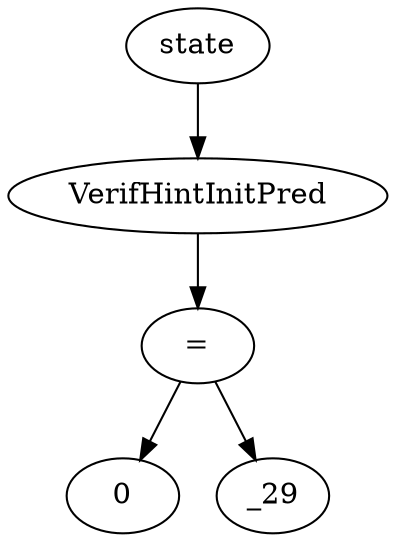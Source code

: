 digraph dag {
0 [label="state"];
1 [label="VerifHintInitPred"];
2 [label="="];
3 [label="0"];
4 [label="_29"];
"0" -> "1"[label=""]
"1" -> "2"[label=""]
"2" -> "4"[label=""]
"2" -> "3"[label=""]
}
